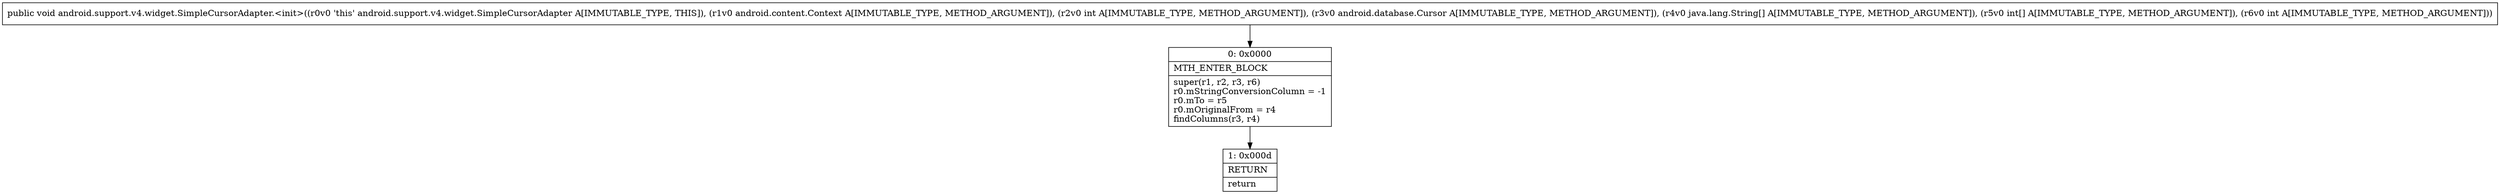 digraph "CFG forandroid.support.v4.widget.SimpleCursorAdapter.\<init\>(Landroid\/content\/Context;ILandroid\/database\/Cursor;[Ljava\/lang\/String;[II)V" {
Node_0 [shape=record,label="{0\:\ 0x0000|MTH_ENTER_BLOCK\l|super(r1, r2, r3, r6)\lr0.mStringConversionColumn = \-1\lr0.mTo = r5\lr0.mOriginalFrom = r4\lfindColumns(r3, r4)\l}"];
Node_1 [shape=record,label="{1\:\ 0x000d|RETURN\l|return\l}"];
MethodNode[shape=record,label="{public void android.support.v4.widget.SimpleCursorAdapter.\<init\>((r0v0 'this' android.support.v4.widget.SimpleCursorAdapter A[IMMUTABLE_TYPE, THIS]), (r1v0 android.content.Context A[IMMUTABLE_TYPE, METHOD_ARGUMENT]), (r2v0 int A[IMMUTABLE_TYPE, METHOD_ARGUMENT]), (r3v0 android.database.Cursor A[IMMUTABLE_TYPE, METHOD_ARGUMENT]), (r4v0 java.lang.String[] A[IMMUTABLE_TYPE, METHOD_ARGUMENT]), (r5v0 int[] A[IMMUTABLE_TYPE, METHOD_ARGUMENT]), (r6v0 int A[IMMUTABLE_TYPE, METHOD_ARGUMENT])) }"];
MethodNode -> Node_0;
Node_0 -> Node_1;
}


